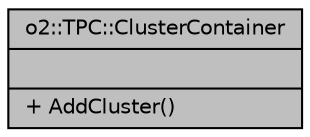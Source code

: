 digraph "o2::TPC::ClusterContainer"
{
 // INTERACTIVE_SVG=YES
  bgcolor="transparent";
  edge [fontname="Helvetica",fontsize="10",labelfontname="Helvetica",labelfontsize="10"];
  node [fontname="Helvetica",fontsize="10",shape=record];
  Node1 [label="{o2::TPC::ClusterContainer\n||+ AddCluster()\l}",height=0.2,width=0.4,color="black", fillcolor="grey75", style="filled" fontcolor="black"];
}
